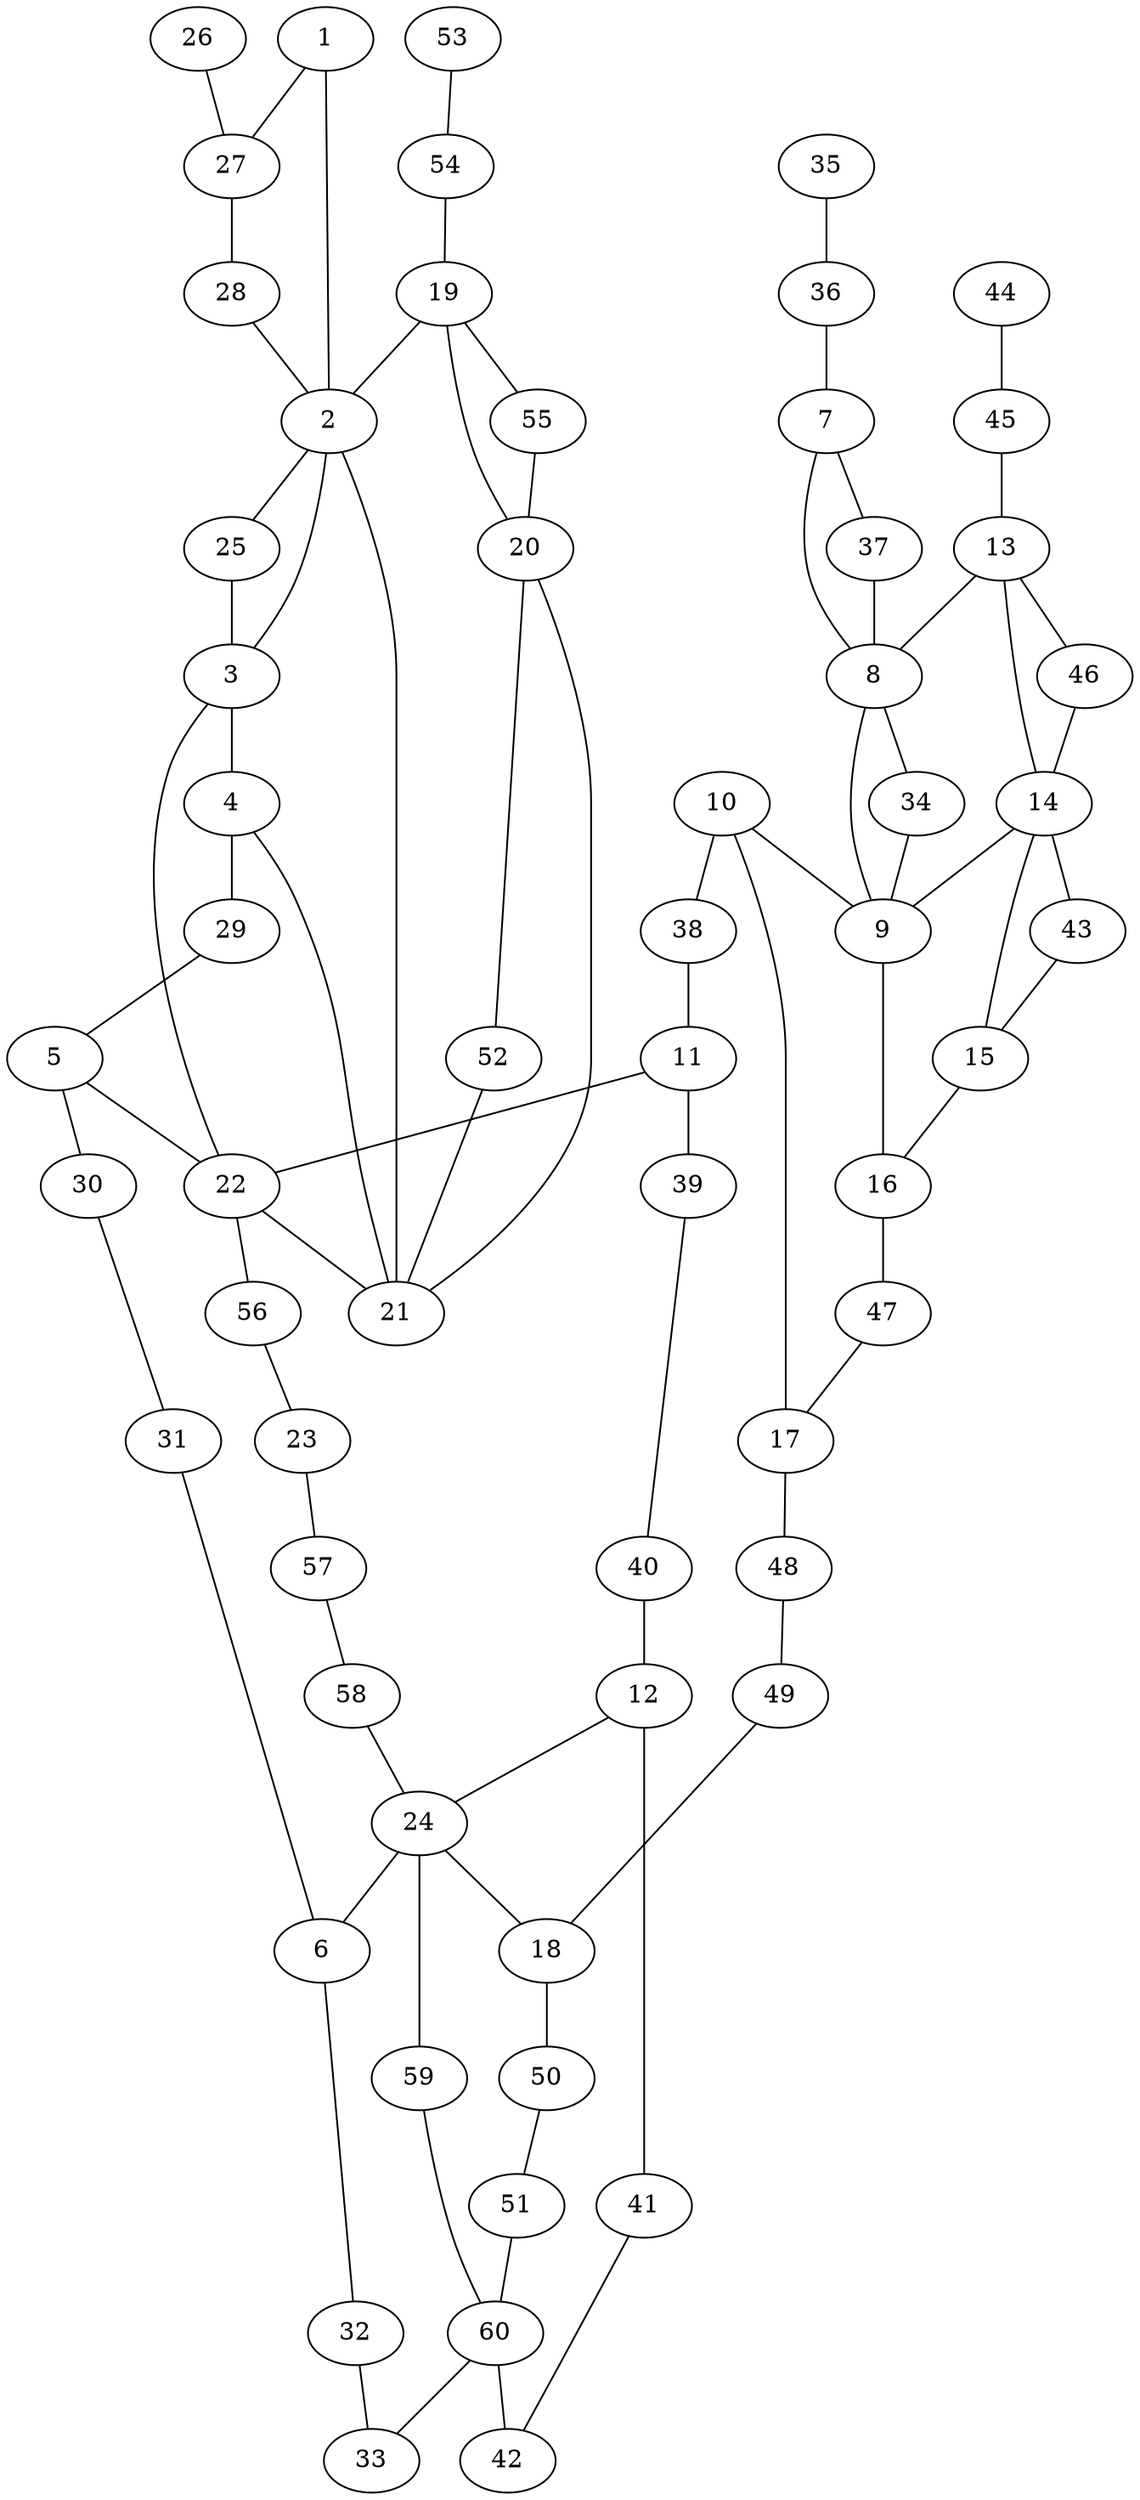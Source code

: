 graph pdb1a79 {
	1	 [aaLength=9,
		sequence=ARHYGNVEG,
		type=0];
	2	 [aaLength=10,
		sequence=NLGWLEVKYK,
		type=0];
	1 -- 2	 [distance0="26.36325",
		frequency=1,
		type0=2];
	27	 [aaLength=4,
		sequence=GISK,
		type=1];
	1 -- 27	 [distance0="28.15446",
		frequency=1,
		type0=3];
	3	 [aaLength=11,
		sequence=RNVEERLCLKY,
		type=0];
	2 -- 3	 [distance0="25.97843",
		frequency=1,
		type0=3];
	21	 [aaLength=10,
		sequence=RNVEERLCLK,
		type=0];
	2 -- 21	 [distance0="24.73276",
		frequency=1,
		type0=2];
	25	 [aaLength=4,
		sequence=KPLS,
		type=1];
	2 -- 25	 [distance0="2.0",
		frequency=1,
		type0=4];
	4	 [aaLength=13,
		sequence=KDLRTRGYIVKTG,
		type=0];
	3 -- 4	 [distance0="21.62296",
		distance1="3.0",
		frequency=2,
		type0=2,
		type1=4];
	22	 [aaLength=13,
		sequence=KDLRTRGYIVKTG,
		type=0];
	3 -- 22	 [distance0="22.67937",
		frequency=1,
		type0=3];
	4 -- 21	 [distance0="18.33963",
		frequency=1,
		type0=2];
	29	 [aaLength=4,
		sequence=GADF,
		type=1];
	4 -- 29	 [distance0="3.0",
		frequency=1,
		type0=4];
	5	 [aaLength=3,
		sequence=LYE,
		type=0];
	5 -- 22	 [distance0="22.93124",
		frequency=1,
		type0=3];
	30	 [aaLength=4,
		sequence=NIDK,
		type=1];
	5 -- 30	 [distance0="3.0",
		frequency=1,
		type0=4];
	6	 [aaLength=13,
		sequence=RVAHSVRKKLLIA,
		type=0];
	32	 [aaLength=7,
		sequence=ADGDIVY,
		type=1];
	6 -- 32	 [distance0="3.0",
		frequency=1,
		type0=4];
	7	 [aaLength=9,
		sequence=ARHYGNVEG,
		type=0];
	8	 [aaLength=10,
		sequence=NLGWLEVKYK,
		type=0];
	7 -- 8	 [distance0="27.56957",
		frequency=1,
		type0=2];
	37	 [aaLength=4,
		sequence=LYLI,
		type=1];
	7 -- 37	 [distance0="10.0",
		frequency=1,
		type0=4];
	9	 [aaLength=10,
		sequence=RNVEERLCLK,
		type=0];
	8 -- 9	 [distance0="25.05664",
		frequency=1,
		type0=2];
	34	 [aaLength=4,
		sequence=KPLS,
		type=1];
	8 -- 34	 [distance0="2.0",
		frequency=1,
		type0=4];
	16	 [aaLength=13,
		sequence=KDLRTRGYIVKTG,
		type=0];
	9 -- 16	 [distance0="16.58231",
		frequency=1,
		type0=1];
	10	 [aaLength=13,
		sequence=KDLRTRGYIVKTG,
		type=0];
	10 -- 9	 [distance0="18.62123",
		frequency=1,
		type0=2];
	38	 [aaLength=4,
		sequence=GADF,
		type=1];
	10 -- 38	 [distance0="3.0",
		frequency=1,
		type0=4];
	11	 [aaLength=3,
		sequence=LYE,
		type=0];
	11 -- 22	 [distance0="23.15317",
		frequency=1,
		type0=3];
	39	 [aaLength=4,
		sequence=NIDK,
		type=1];
	11 -- 39	 [distance0="3.0",
		frequency=1,
		type0=4];
	12	 [aaLength=14,
		sequence=RVAHSVRKKLLIAI,
		type=0];
	24	 [aaLength=14,
		sequence=RVAHSVRKKLLIAI,
		type=0];
	12 -- 24	 [distance0="21.72647",
		frequency=1,
		type0=3];
	41	 [aaLength=7,
		sequence=ADGDIVY,
		type=1];
	12 -- 41	 [distance0="2.0",
		frequency=1,
		type0=4];
	13	 [aaLength=9,
		sequence=ARHYGNVEG,
		type=0];
	13 -- 8	 [distance0="27.56742",
		frequency=1,
		type0=2];
	14	 [aaLength=9,
		sequence=NLGWLEVKY,
		type=0];
	13 -- 14	 [distance0="29.42248",
		frequency=1,
		type0=3];
	46	 [aaLength=4,
		sequence=LYLI,
		type=1];
	13 -- 46	 [distance0="10.0",
		frequency=1,
		type0=4];
	14 -- 9	 [distance0="26.37281",
		frequency=1,
		type0=3];
	15	 [aaLength=11,
		sequence=RNVEERLCLKY,
		type=0];
	14 -- 15	 [distance0="25.96626",
		frequency=1,
		type0=2];
	43	 [aaLength=4,
		sequence=KPLS,
		type=1];
	14 -- 43	 [distance0="3.0",
		frequency=1,
		type0=4];
	15 -- 16	 [distance0="16.91709",
		distance1="3.0",
		frequency=2,
		type0=1,
		type1=4];
	47	 [aaLength=4,
		sequence=GADF,
		type=1];
	16 -- 47	 [distance0="3.0",
		frequency=1,
		type0=4];
	17	 [aaLength=3,
		sequence=LYE,
		type=0];
	17 -- 10	 [distance0="21.14059",
		frequency=1,
		type0=3];
	48	 [aaLength=4,
		sequence=NIDK,
		type=1];
	17 -- 48	 [distance0="3.0",
		frequency=1,
		type0=4];
	18	 [aaLength=13,
		sequence=RVAHSVRKKLLIA,
		type=0];
	50	 [aaLength=7,
		sequence=ADGDIVY,
		type=1];
	18 -- 50	 [distance0="3.0",
		frequency=1,
		type0=4];
	19	 [aaLength=10,
		sequence=ARHYGNVEGN,
		type=0];
	19 -- 2	 [distance0="28.75866",
		frequency=1,
		type0=3];
	20	 [aaLength=10,
		sequence=NLGWLEVKYK,
		type=0];
	19 -- 20	 [distance0="24.74696",
		frequency=1,
		type0=2];
	55	 [aaLength=4,
		sequence=LYLI,
		type=1];
	19 -- 55	 [distance0="9.0",
		frequency=1,
		type0=4];
	20 -- 21	 [distance0="24.68229",
		frequency=1,
		type0=2];
	52	 [aaLength=4,
		sequence=KPLS,
		type=1];
	20 -- 52	 [distance0="2.0",
		frequency=1,
		type0=4];
	22 -- 21	 [distance0="20.3982",
		frequency=1,
		type0=2];
	56	 [aaLength=4,
		sequence=GADF,
		type=1];
	22 -- 56	 [distance0="3.0",
		frequency=1,
		type0=4];
	23	 [aaLength=3,
		sequence=LYE,
		type=0];
	57	 [aaLength=4,
		sequence=NIDK,
		type=1];
	23 -- 57	 [distance0="3.0",
		frequency=1,
		type0=4];
	24 -- 6	 [distance0="20.16975",
		frequency=1,
		type0=2];
	24 -- 18	 [distance0="14.95187",
		frequency=1,
		type0=1];
	59	 [aaLength=7,
		sequence=ADGDIVY,
		type=1];
	24 -- 59	 [distance0="2.0",
		frequency=1,
		type0=4];
	25 -- 3	 [distance0="8.0",
		frequency=1,
		type0=4];
	26	 [aaLength=6,
		sequence=RVIVFD,
		type=1];
	26 -- 27	 [distance0="2.0",
		frequency=1,
		type0=4];
	28	 [aaLength=4,
		sequence=LYLI,
		type=1];
	27 -- 28	 [distance0="21.0",
		frequency=1,
		type0=4];
	28 -- 2	 [distance0="0.0",
		frequency=1,
		type0=5];
	29 -- 5	 [distance0="1.0",
		frequency=1,
		type0=4];
	31	 [aaLength=7,
		sequence=DSSFLLS,
		type=1];
	30 -- 31	 [distance0="12.0",
		frequency=1,
		type0=4];
	31 -- 6	 [distance0="6.0",
		frequency=1,
		type0=4];
	33	 [aaLength=4,
		sequence=VKP,
		type=1];
	32 -- 33	 [distance0="5.0",
		frequency=1,
		type0=4];
	34 -- 9	 [distance0="8.0",
		frequency=1,
		type0=4];
	35	 [aaLength=6,
		sequence=RVIVFD,
		type=1];
	36	 [aaLength=4,
		sequence=GISK,
		type=1];
	35 -- 36	 [distance0="2.0",
		frequency=1,
		type0=4];
	36 -- 7	 [distance0="2.0",
		frequency=1,
		type0=4];
	37 -- 8	 [distance0="0.0",
		frequency=1,
		type0=5];
	38 -- 11	 [distance0="1.0",
		frequency=1,
		type0=4];
	40	 [aaLength=7,
		sequence=DSSFLLS,
		type=1];
	39 -- 40	 [distance0="12.0",
		frequency=1,
		type0=4];
	40 -- 12	 [distance0="6.0",
		frequency=1,
		type0=4];
	42	 [aaLength=5,
		sequence=VKP,
		type=1];
	41 -- 42	 [distance0="5.0",
		frequency=1,
		type0=4];
	43 -- 15	 [distance0="8.0",
		frequency=1,
		type0=4];
	44	 [aaLength=6,
		sequence=RVIVFD,
		type=1];
	45	 [aaLength=4,
		sequence=GISK,
		type=1];
	44 -- 45	 [distance0="2.0",
		frequency=1,
		type0=4];
	45 -- 13	 [distance0="2.0",
		frequency=1,
		type0=4];
	46 -- 14	 [distance0="0.0",
		frequency=1,
		type0=5];
	47 -- 17	 [distance0="1.0",
		frequency=1,
		type0=4];
	49	 [aaLength=7,
		sequence=DSSFLLS,
		type=1];
	48 -- 49	 [distance0="12.0",
		frequency=1,
		type0=4];
	49 -- 18	 [distance0="6.0",
		frequency=1,
		type0=4];
	51	 [aaLength=4,
		sequence=VKP,
		type=1];
	50 -- 51	 [distance0="5.0",
		frequency=1,
		type0=4];
	60	 [aaLength=5,
		sequence=VKP,
		type=1];
	51 -- 60	 [distance0="0.0",
		frequency=1,
		type0=3];
	52 -- 21	 [distance0="8.0",
		frequency=1,
		type0=4];
	53	 [aaLength=6,
		sequence=RVIVFD,
		type=1];
	54	 [aaLength=4,
		sequence=GISK,
		type=1];
	53 -- 54	 [distance0="2.0",
		frequency=1,
		type0=4];
	54 -- 19	 [distance0="2.0",
		frequency=1,
		type0=4];
	55 -- 20	 [distance0="0.0",
		frequency=1,
		type0=5];
	56 -- 23	 [distance0="1.0",
		frequency=1,
		type0=4];
	58	 [aaLength=7,
		sequence=DSSFLLS,
		type=1];
	57 -- 58	 [distance0="12.0",
		frequency=1,
		type0=4];
	58 -- 24	 [distance0="6.0",
		frequency=1,
		type0=4];
	59 -- 60	 [distance0="5.0",
		frequency=1,
		type0=4];
	60 -- 33	 [distance0="0.0",
		frequency=1,
		type0=1];
	60 -- 42	 [distance0="0.0",
		frequency=1,
		type0=2];
}
